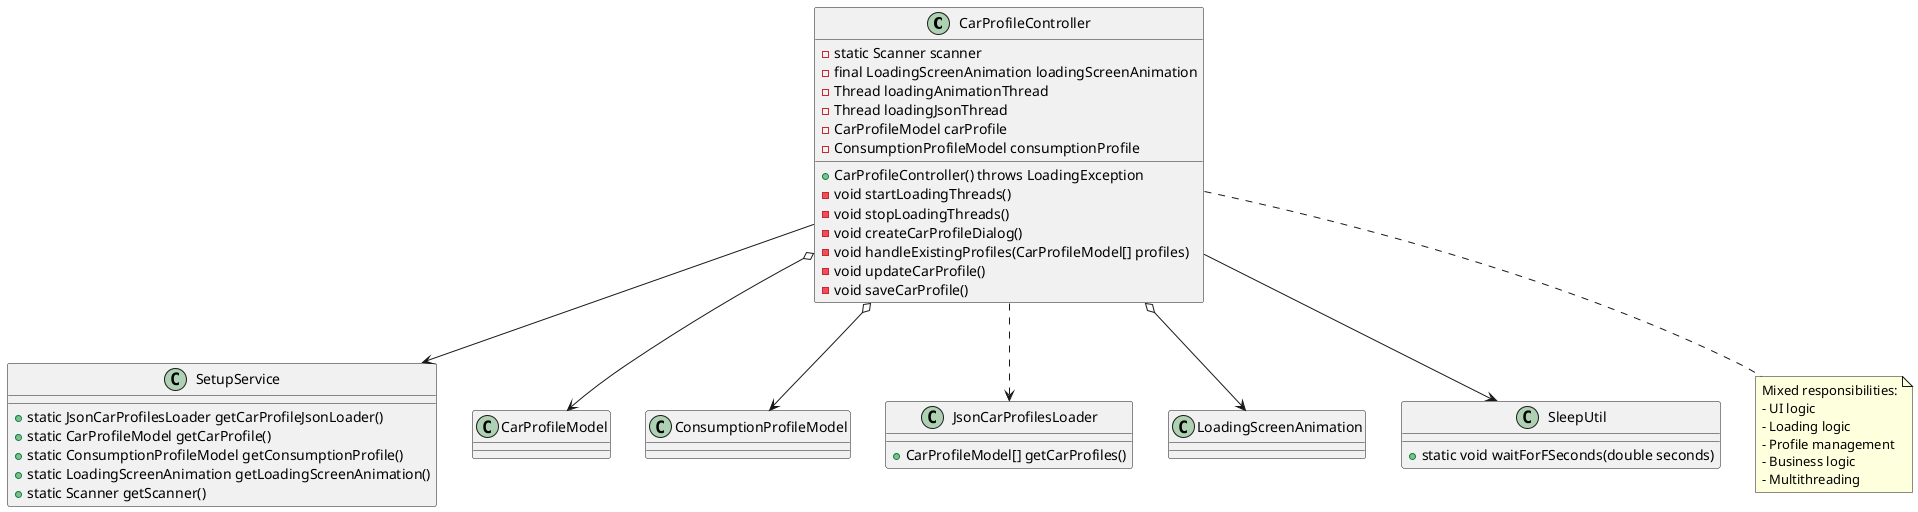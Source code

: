 @startuml DRY_Before

class CarProfileController {
  -static Scanner scanner
  -final LoadingScreenAnimation loadingScreenAnimation
  -Thread loadingAnimationThread
  -Thread loadingJsonThread
  -CarProfileModel carProfile
  -ConsumptionProfileModel consumptionProfile
  
  +CarProfileController() throws LoadingException
  -void startLoadingThreads()
  -void stopLoadingThreads()
  -void createCarProfileDialog()
  -void handleExistingProfiles(CarProfileModel[] profiles)
  -void updateCarProfile()
  -void saveCarProfile()
}

class SetupService {
  +static JsonCarProfilesLoader getCarProfileJsonLoader()
  +static CarProfileModel getCarProfile()
  +static ConsumptionProfileModel getConsumptionProfile()
  +static LoadingScreenAnimation getLoadingScreenAnimation()
  +static Scanner getScanner()
}

class CarProfileModel {
}

class ConsumptionProfileModel {
}

class JsonCarProfilesLoader {
  +CarProfileModel[] getCarProfiles()
}

class LoadingScreenAnimation {
}

class SleepUtil {
  +static void waitForFSeconds(double seconds)
}

CarProfileController --> SetupService 
CarProfileController --> SleepUtil 
CarProfileController o--> CarProfileModel 
CarProfileController o--> ConsumptionProfileModel 
CarProfileController o--> LoadingScreenAnimation
CarProfileController ..> JsonCarProfilesLoader 

note bottom of CarProfileController
  Mixed responsibilities:
  - UI logic
  - Loading logic
  - Profile management
  - Business logic
  - Multithreading
end note
@enduml 